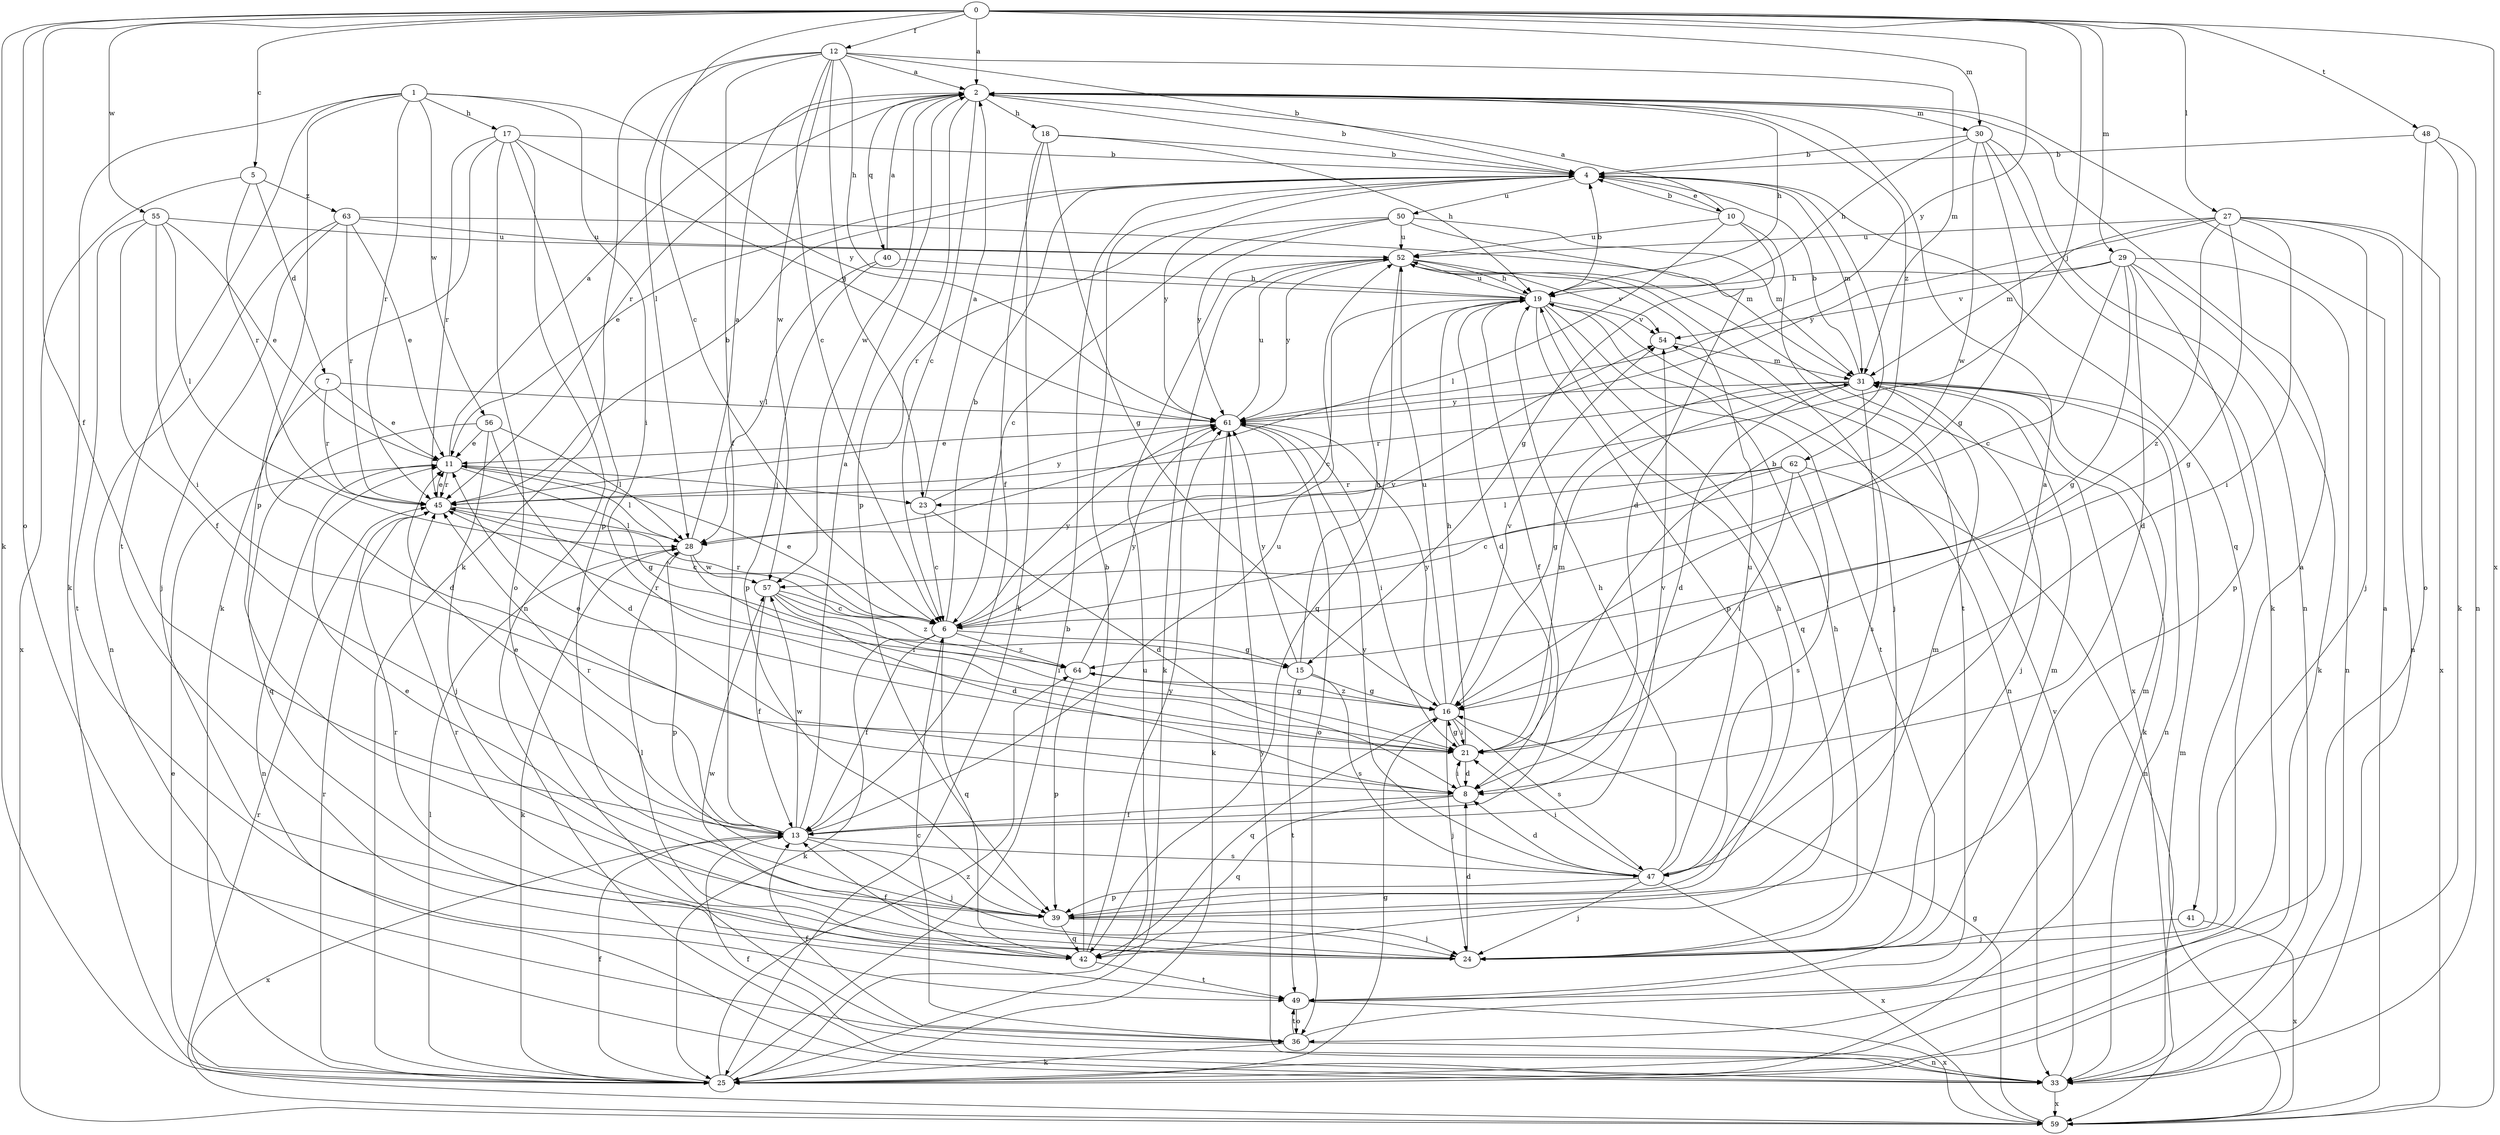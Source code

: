 strict digraph  {
0;
1;
2;
4;
5;
6;
7;
8;
10;
11;
12;
13;
15;
16;
17;
18;
19;
21;
23;
24;
25;
27;
28;
29;
30;
31;
33;
36;
39;
40;
41;
42;
45;
47;
48;
49;
50;
52;
54;
55;
56;
57;
59;
61;
62;
63;
64;
0 -> 2  [label=a];
0 -> 5  [label=c];
0 -> 6  [label=c];
0 -> 12  [label=f];
0 -> 13  [label=f];
0 -> 23  [label=j];
0 -> 25  [label=k];
0 -> 27  [label=l];
0 -> 29  [label=m];
0 -> 30  [label=m];
0 -> 36  [label=o];
0 -> 48  [label=t];
0 -> 55  [label=w];
0 -> 59  [label=x];
0 -> 61  [label=y];
1 -> 17  [label=h];
1 -> 21  [label=i];
1 -> 25  [label=k];
1 -> 39  [label=p];
1 -> 45  [label=r];
1 -> 49  [label=t];
1 -> 56  [label=w];
1 -> 61  [label=y];
2 -> 4  [label=b];
2 -> 6  [label=c];
2 -> 18  [label=h];
2 -> 19  [label=h];
2 -> 30  [label=m];
2 -> 39  [label=p];
2 -> 40  [label=q];
2 -> 45  [label=r];
2 -> 57  [label=w];
2 -> 62  [label=z];
4 -> 10  [label=e];
4 -> 11  [label=e];
4 -> 31  [label=m];
4 -> 41  [label=q];
4 -> 50  [label=u];
4 -> 61  [label=y];
5 -> 7  [label=d];
5 -> 45  [label=r];
5 -> 59  [label=x];
5 -> 63  [label=z];
6 -> 4  [label=b];
6 -> 11  [label=e];
6 -> 13  [label=f];
6 -> 15  [label=g];
6 -> 25  [label=k];
6 -> 42  [label=q];
6 -> 45  [label=r];
6 -> 54  [label=v];
6 -> 61  [label=y];
6 -> 64  [label=z];
7 -> 8  [label=d];
7 -> 11  [label=e];
7 -> 45  [label=r];
7 -> 61  [label=y];
8 -> 13  [label=f];
8 -> 21  [label=i];
8 -> 42  [label=q];
10 -> 2  [label=a];
10 -> 4  [label=b];
10 -> 15  [label=g];
10 -> 28  [label=l];
10 -> 49  [label=t];
10 -> 52  [label=u];
11 -> 2  [label=a];
11 -> 15  [label=g];
11 -> 23  [label=j];
11 -> 28  [label=l];
11 -> 33  [label=n];
11 -> 45  [label=r];
12 -> 2  [label=a];
12 -> 4  [label=b];
12 -> 6  [label=c];
12 -> 13  [label=f];
12 -> 19  [label=h];
12 -> 23  [label=j];
12 -> 25  [label=k];
12 -> 28  [label=l];
12 -> 31  [label=m];
12 -> 57  [label=w];
13 -> 2  [label=a];
13 -> 11  [label=e];
13 -> 24  [label=j];
13 -> 45  [label=r];
13 -> 47  [label=s];
13 -> 52  [label=u];
13 -> 54  [label=v];
13 -> 57  [label=w];
13 -> 59  [label=x];
15 -> 16  [label=g];
15 -> 19  [label=h];
15 -> 47  [label=s];
15 -> 49  [label=t];
15 -> 61  [label=y];
16 -> 21  [label=i];
16 -> 24  [label=j];
16 -> 42  [label=q];
16 -> 47  [label=s];
16 -> 52  [label=u];
16 -> 54  [label=v];
16 -> 61  [label=y];
16 -> 64  [label=z];
17 -> 4  [label=b];
17 -> 25  [label=k];
17 -> 33  [label=n];
17 -> 36  [label=o];
17 -> 39  [label=p];
17 -> 45  [label=r];
17 -> 61  [label=y];
18 -> 4  [label=b];
18 -> 13  [label=f];
18 -> 16  [label=g];
18 -> 19  [label=h];
18 -> 25  [label=k];
19 -> 4  [label=b];
19 -> 6  [label=c];
19 -> 8  [label=d];
19 -> 13  [label=f];
19 -> 33  [label=n];
19 -> 39  [label=p];
19 -> 42  [label=q];
19 -> 49  [label=t];
19 -> 52  [label=u];
19 -> 54  [label=v];
21 -> 4  [label=b];
21 -> 8  [label=d];
21 -> 11  [label=e];
21 -> 16  [label=g];
21 -> 19  [label=h];
21 -> 31  [label=m];
23 -> 2  [label=a];
23 -> 6  [label=c];
23 -> 8  [label=d];
23 -> 61  [label=y];
24 -> 8  [label=d];
24 -> 19  [label=h];
24 -> 31  [label=m];
24 -> 45  [label=r];
24 -> 57  [label=w];
25 -> 4  [label=b];
25 -> 11  [label=e];
25 -> 13  [label=f];
25 -> 16  [label=g];
25 -> 28  [label=l];
25 -> 45  [label=r];
25 -> 52  [label=u];
25 -> 64  [label=z];
27 -> 16  [label=g];
27 -> 21  [label=i];
27 -> 24  [label=j];
27 -> 31  [label=m];
27 -> 33  [label=n];
27 -> 52  [label=u];
27 -> 59  [label=x];
27 -> 61  [label=y];
27 -> 64  [label=z];
28 -> 2  [label=a];
28 -> 21  [label=i];
28 -> 25  [label=k];
28 -> 39  [label=p];
28 -> 57  [label=w];
29 -> 6  [label=c];
29 -> 8  [label=d];
29 -> 16  [label=g];
29 -> 19  [label=h];
29 -> 25  [label=k];
29 -> 33  [label=n];
29 -> 39  [label=p];
29 -> 54  [label=v];
30 -> 4  [label=b];
30 -> 16  [label=g];
30 -> 19  [label=h];
30 -> 25  [label=k];
30 -> 33  [label=n];
30 -> 57  [label=w];
31 -> 4  [label=b];
31 -> 8  [label=d];
31 -> 16  [label=g];
31 -> 24  [label=j];
31 -> 25  [label=k];
31 -> 33  [label=n];
31 -> 45  [label=r];
31 -> 47  [label=s];
31 -> 61  [label=y];
33 -> 13  [label=f];
33 -> 54  [label=v];
33 -> 59  [label=x];
33 -> 61  [label=y];
36 -> 2  [label=a];
36 -> 6  [label=c];
36 -> 13  [label=f];
36 -> 25  [label=k];
36 -> 33  [label=n];
36 -> 49  [label=t];
39 -> 11  [label=e];
39 -> 19  [label=h];
39 -> 24  [label=j];
39 -> 31  [label=m];
39 -> 42  [label=q];
40 -> 2  [label=a];
40 -> 19  [label=h];
40 -> 28  [label=l];
40 -> 39  [label=p];
41 -> 24  [label=j];
41 -> 59  [label=x];
42 -> 4  [label=b];
42 -> 13  [label=f];
42 -> 28  [label=l];
42 -> 45  [label=r];
42 -> 49  [label=t];
42 -> 61  [label=y];
45 -> 4  [label=b];
45 -> 6  [label=c];
45 -> 11  [label=e];
45 -> 28  [label=l];
47 -> 2  [label=a];
47 -> 8  [label=d];
47 -> 19  [label=h];
47 -> 21  [label=i];
47 -> 24  [label=j];
47 -> 39  [label=p];
47 -> 52  [label=u];
47 -> 59  [label=x];
47 -> 61  [label=y];
48 -> 4  [label=b];
48 -> 25  [label=k];
48 -> 33  [label=n];
48 -> 36  [label=o];
49 -> 31  [label=m];
49 -> 36  [label=o];
49 -> 59  [label=x];
50 -> 6  [label=c];
50 -> 8  [label=d];
50 -> 31  [label=m];
50 -> 45  [label=r];
50 -> 52  [label=u];
50 -> 61  [label=y];
52 -> 19  [label=h];
52 -> 24  [label=j];
52 -> 25  [label=k];
52 -> 42  [label=q];
52 -> 54  [label=v];
52 -> 59  [label=x];
52 -> 61  [label=y];
54 -> 31  [label=m];
55 -> 11  [label=e];
55 -> 13  [label=f];
55 -> 21  [label=i];
55 -> 28  [label=l];
55 -> 49  [label=t];
55 -> 52  [label=u];
56 -> 8  [label=d];
56 -> 11  [label=e];
56 -> 24  [label=j];
56 -> 28  [label=l];
56 -> 42  [label=q];
57 -> 6  [label=c];
57 -> 8  [label=d];
57 -> 13  [label=f];
57 -> 21  [label=i];
57 -> 64  [label=z];
59 -> 2  [label=a];
59 -> 16  [label=g];
59 -> 31  [label=m];
59 -> 45  [label=r];
61 -> 11  [label=e];
61 -> 21  [label=i];
61 -> 25  [label=k];
61 -> 36  [label=o];
61 -> 52  [label=u];
62 -> 6  [label=c];
62 -> 21  [label=i];
62 -> 28  [label=l];
62 -> 33  [label=n];
62 -> 45  [label=r];
62 -> 47  [label=s];
63 -> 11  [label=e];
63 -> 24  [label=j];
63 -> 31  [label=m];
63 -> 33  [label=n];
63 -> 45  [label=r];
63 -> 52  [label=u];
64 -> 16  [label=g];
64 -> 39  [label=p];
64 -> 45  [label=r];
64 -> 61  [label=y];
}
